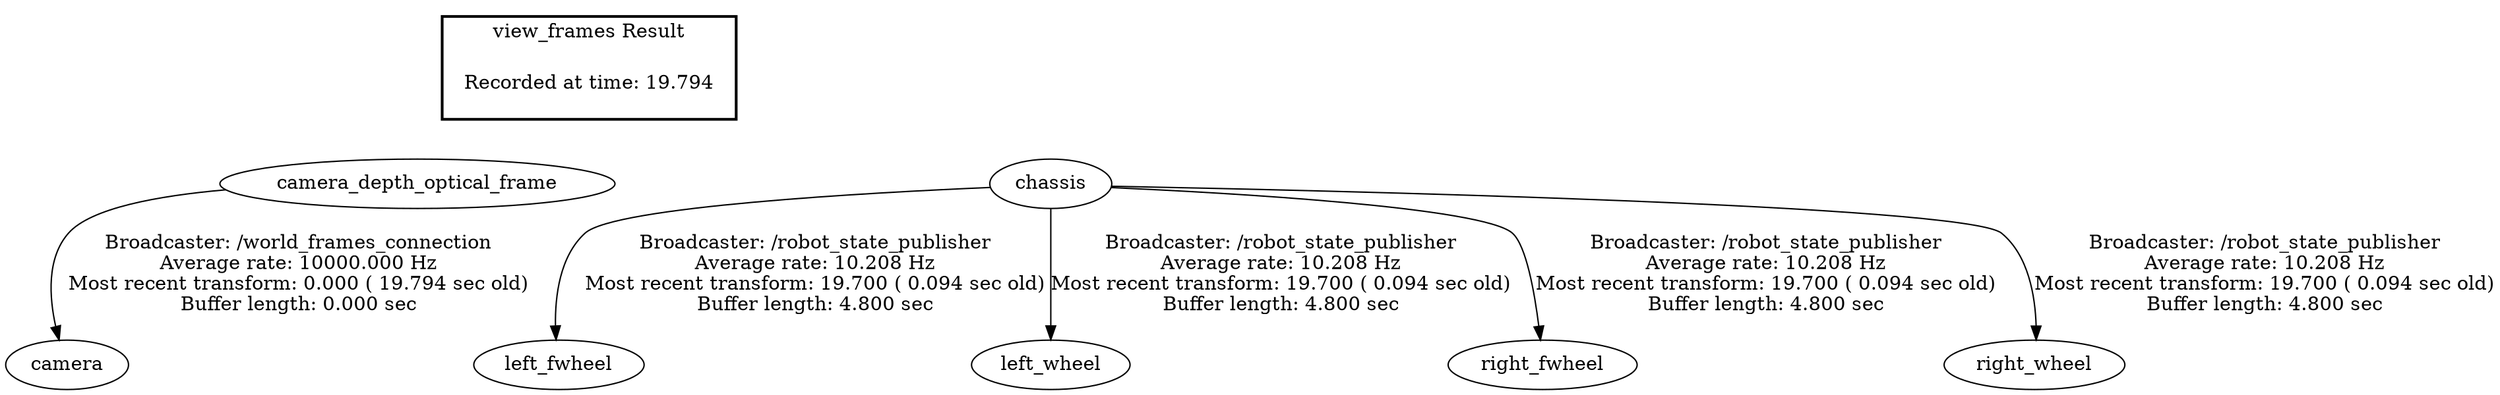 digraph G {
"camera_depth_optical_frame" -> "camera"[label="Broadcaster: /world_frames_connection\nAverage rate: 10000.000 Hz\nMost recent transform: 0.000 ( 19.794 sec old)\nBuffer length: 0.000 sec\n"];
"chassis" -> "left_fwheel"[label="Broadcaster: /robot_state_publisher\nAverage rate: 10.208 Hz\nMost recent transform: 19.700 ( 0.094 sec old)\nBuffer length: 4.800 sec\n"];
"chassis" -> "left_wheel"[label="Broadcaster: /robot_state_publisher\nAverage rate: 10.208 Hz\nMost recent transform: 19.700 ( 0.094 sec old)\nBuffer length: 4.800 sec\n"];
"chassis" -> "right_fwheel"[label="Broadcaster: /robot_state_publisher\nAverage rate: 10.208 Hz\nMost recent transform: 19.700 ( 0.094 sec old)\nBuffer length: 4.800 sec\n"];
"chassis" -> "right_wheel"[label="Broadcaster: /robot_state_publisher\nAverage rate: 10.208 Hz\nMost recent transform: 19.700 ( 0.094 sec old)\nBuffer length: 4.800 sec\n"];
edge [style=invis];
 subgraph cluster_legend { style=bold; color=black; label ="view_frames Result";
"Recorded at time: 19.794"[ shape=plaintext ] ;
 }->"chassis";
edge [style=invis];
 subgraph cluster_legend { style=bold; color=black; label ="view_frames Result";
"Recorded at time: 19.794"[ shape=plaintext ] ;
 }->"camera_depth_optical_frame";
}